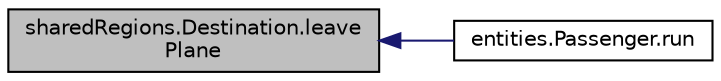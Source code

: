 digraph "sharedRegions.Destination.leavePlane"
{
  edge [fontname="Helvetica",fontsize="10",labelfontname="Helvetica",labelfontsize="10"];
  node [fontname="Helvetica",fontsize="10",shape=record];
  rankdir="LR";
  Node15 [label="sharedRegions.Destination.leave\lPlane",height=0.2,width=0.4,color="black", fillcolor="grey75", style="filled", fontcolor="black"];
  Node15 -> Node16 [dir="back",color="midnightblue",fontsize="10",style="solid"];
  Node16 [label="entities.Passenger.run",height=0.2,width=0.4,color="black", fillcolor="white", style="filled",URL="$classentities_1_1_passenger.html#a7d58b79f61a46da11478760937d80c12"];
}

